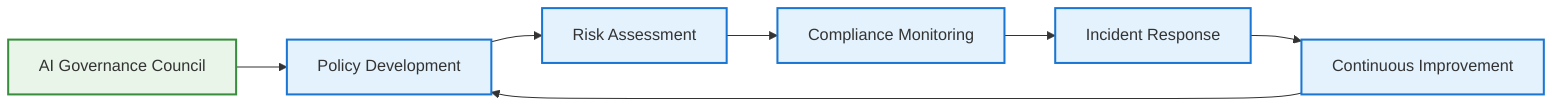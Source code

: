 graph LR
    classDef governance fill:#e8f5e8,stroke:#388e3c,stroke-width:2px
    classDef process fill:#e3f2fd,stroke:#1976d2,stroke-width:2px
    
    A[AI Governance Council]:::governance --> B[Policy Development]:::process
    B --> C[Risk Assessment]:::process
    C --> D[Compliance Monitoring]:::process
    D --> E[Incident Response]:::process
    E --> F[Continuous Improvement]:::process
    F --> B